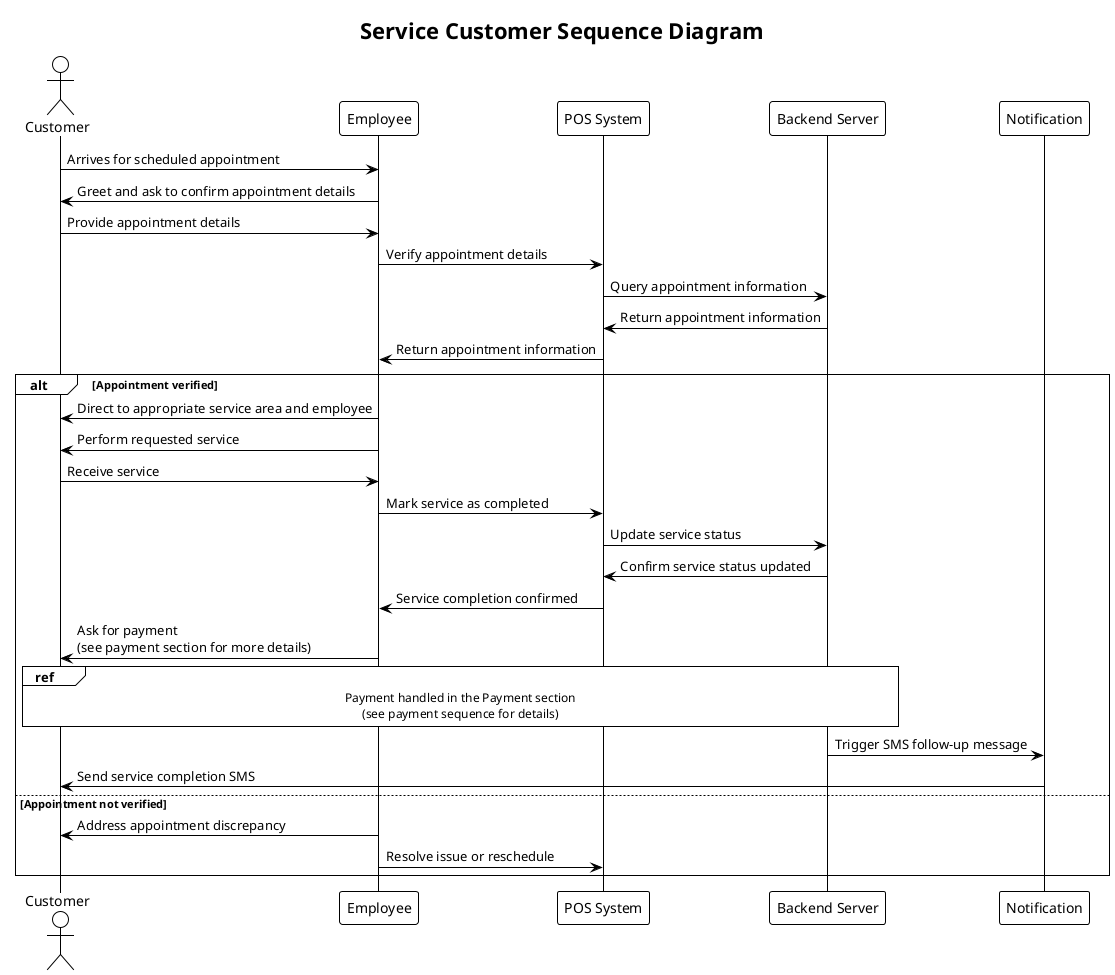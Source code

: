 @startuml service_customer_sequence
!theme plain
title Service Customer Sequence Diagram

actor Customer
participant Employee
participant "POS System" as POS
participant "Backend Server" as Backend

Customer -> Employee: Arrives for scheduled appointment
Employee -> Customer: Greet and ask to confirm appointment details
Customer -> Employee: Provide appointment details
Employee -> POS: Verify appointment details
POS -> Backend: Query appointment information
Backend -> POS: Return appointment information
POS -> Employee: Return appointment information

alt Appointment verified
  Employee -> Customer: Direct to appropriate service area and employee
  Employee -> Customer: Perform requested service
  Customer -> Employee: Receive service
  Employee -> POS: Mark service as completed
  POS -> Backend: Update service status
  Backend -> POS: Confirm service status updated
  POS -> Employee: Service completion confirmed
  Employee -> Customer: Ask for payment \n(see payment section for more details)
  ref over Employee, POS, Backend, Customer: Payment handled in the Payment section\n(see payment sequence for details)
  Backend -> Notification: Trigger SMS follow-up message
  Notification -> Customer: Send service completion SMS
else Appointment not verified
  Employee -> Customer: Address appointment discrepancy
  Employee -> POS: Resolve issue or reschedule
end

@enduml
